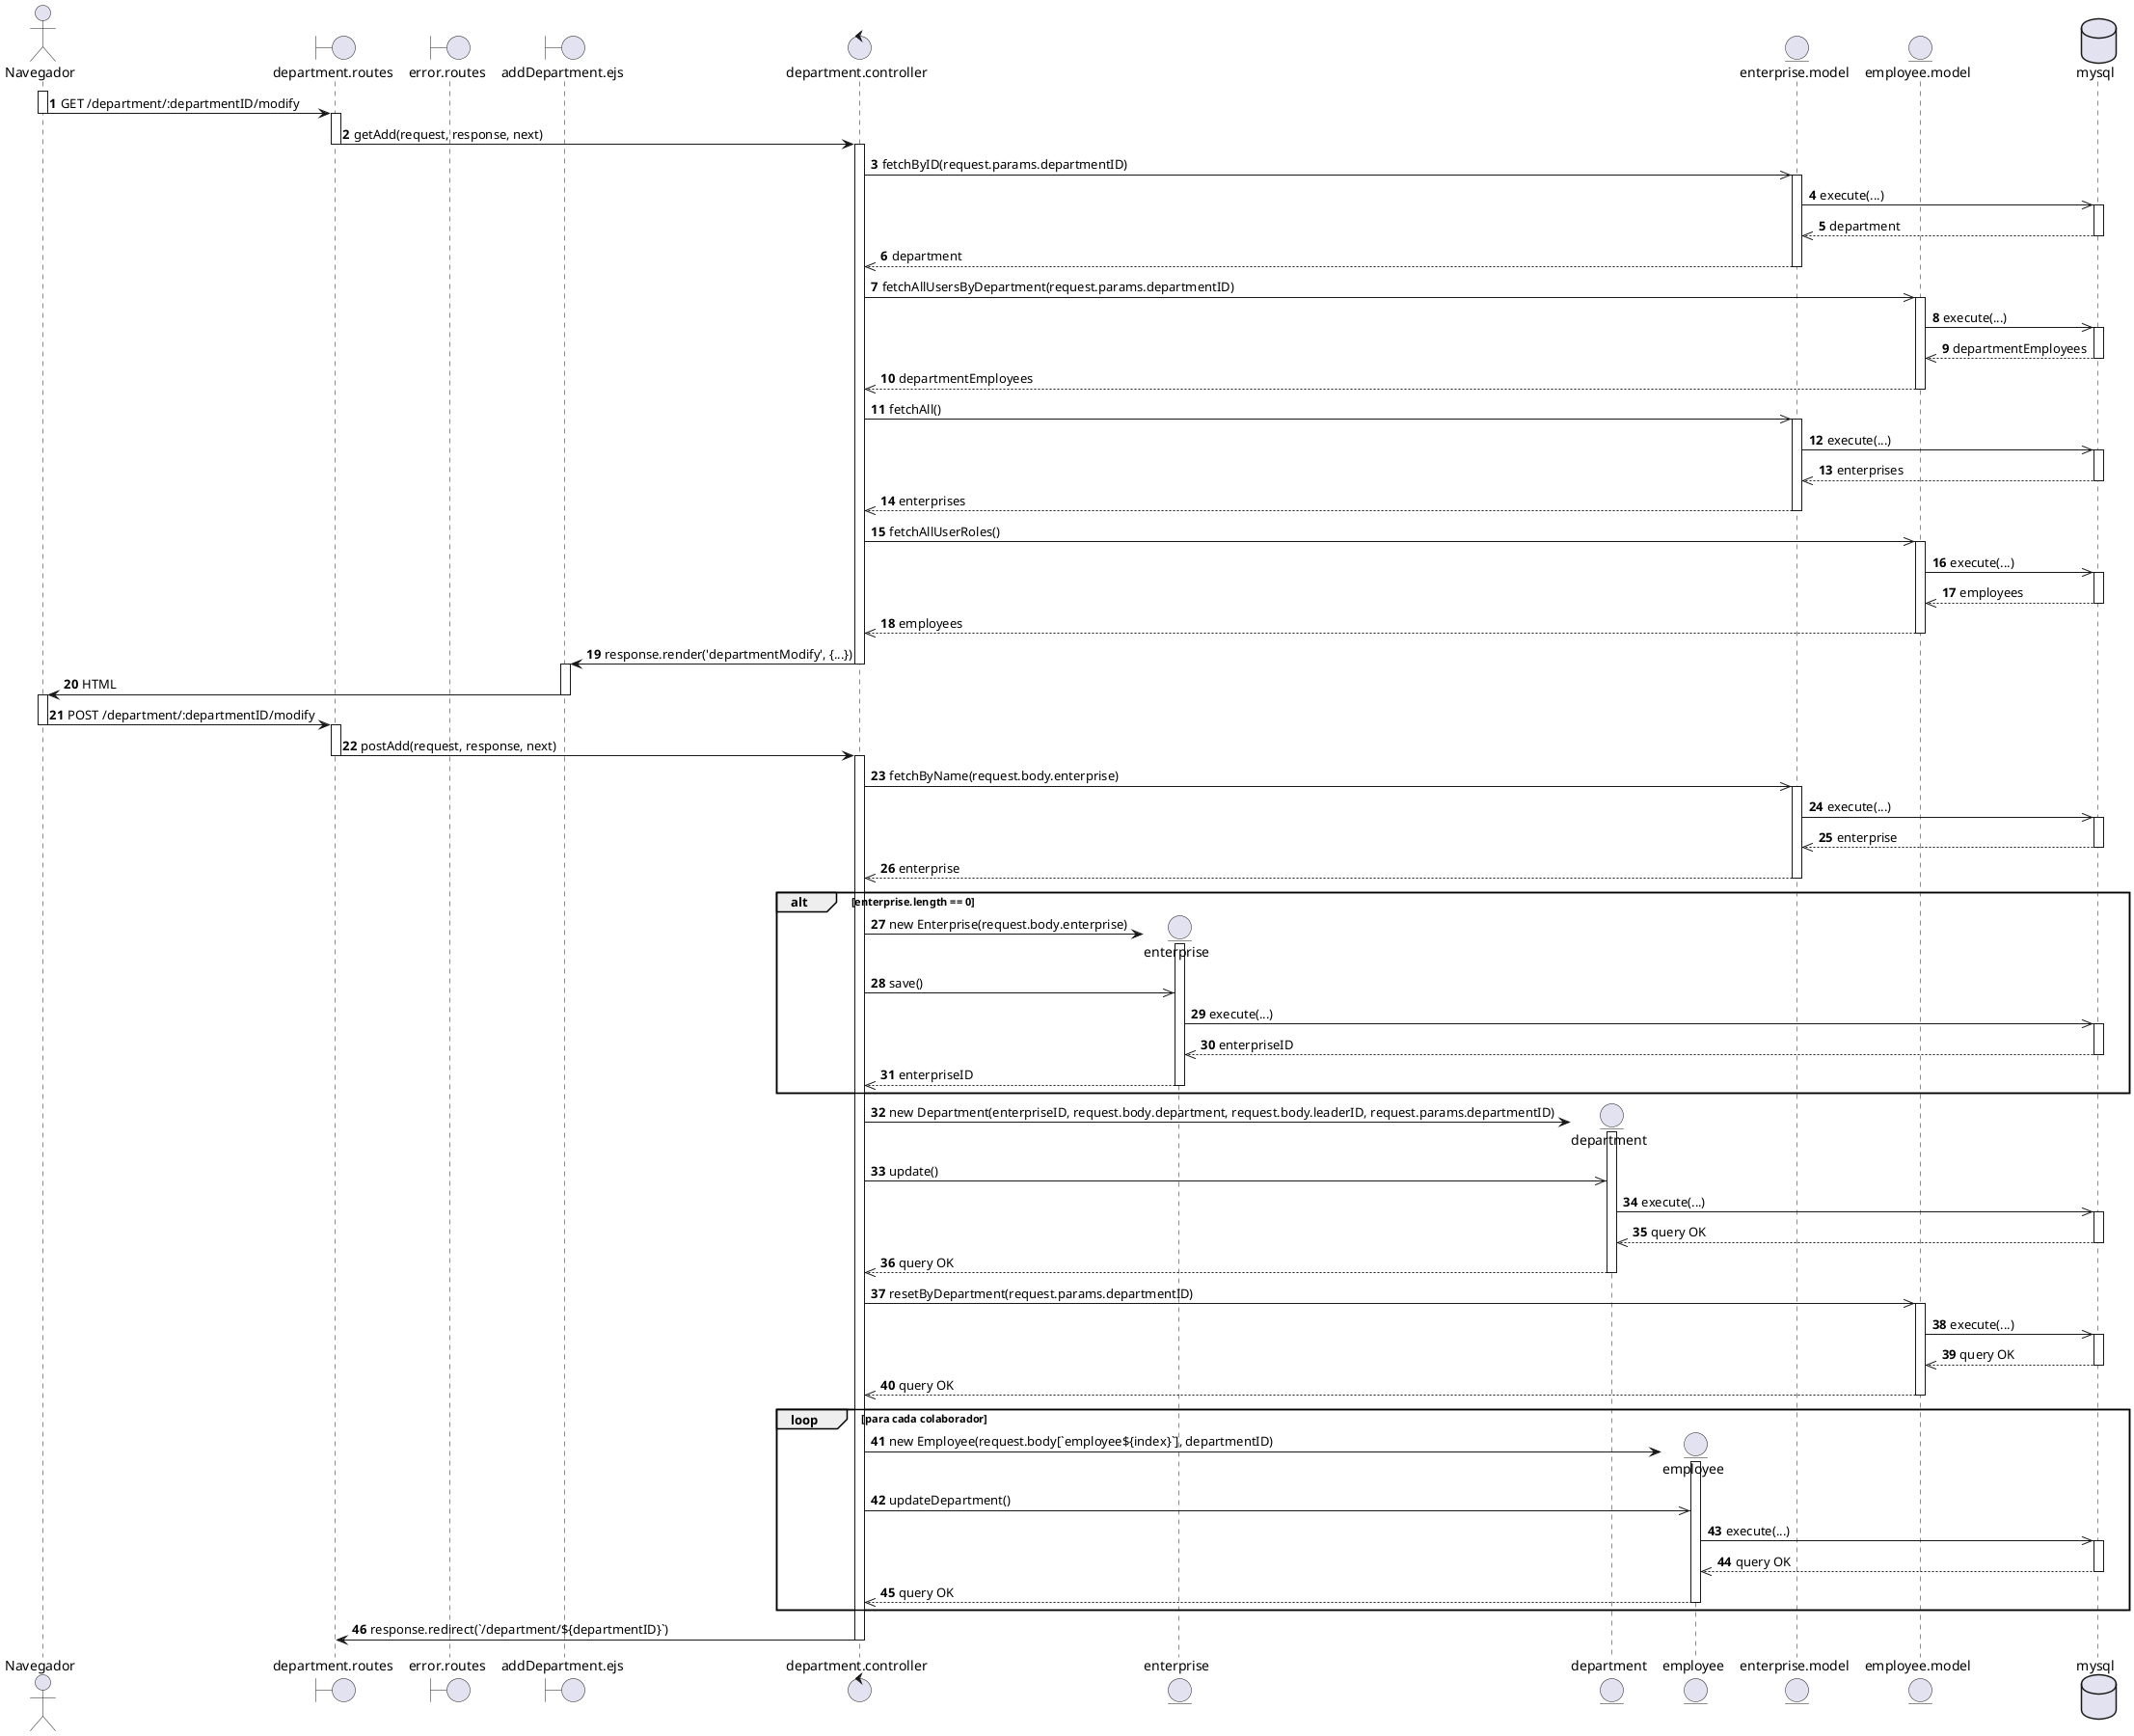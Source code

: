 @startuml
actor Navegador
boundary "department.routes" as Routes
boundary "error.routes" as Error
boundary "addDepartment.ejs" as Ejs
control "department.controller" as Controller
entity "enterprise" as Enterprise
entity "department" as Department
entity "employee" as Employee
entity "enterprise.model" as EnterpriseModel
entity "employee.model" as EmployeeModel
database "mysql" as MySQL

autonumber

activate Navegador
Navegador -> Routes : GET /department/:departmentID/modify
deactivate Navegador

activate Routes
Routes -> Controller : getAdd(request, response, next)
deactivate Routes

activate Controller

Controller ->> EnterpriseModel : fetchByID(request.params.departmentID)
activate EnterpriseModel
EnterpriseModel ->> MySQL : execute(...)
activate MySQL
MySQL -->> EnterpriseModel : department
deactivate MySQL
EnterpriseModel -->> Controller : department
deactivate EnterpriseModel

Controller ->> EmployeeModel : fetchAllUsersByDepartment(request.params.departmentID)
activate EmployeeModel
EmployeeModel ->> MySQL : execute(...)
activate MySQL
MySQL -->> EmployeeModel : departmentEmployees
deactivate MySQL
EmployeeModel -->> Controller : departmentEmployees
deactivate EmployeeModel

Controller ->> EnterpriseModel : fetchAll()
activate EnterpriseModel
EnterpriseModel ->> MySQL : execute(...)
activate MySQL
MySQL -->> EnterpriseModel : enterprises
deactivate MySQL
EnterpriseModel -->> Controller : enterprises
deactivate EnterpriseModel

Controller ->> EmployeeModel : fetchAllUserRoles()
activate EmployeeModel
EmployeeModel ->> MySQL : execute(...)
activate MySQL
MySQL -->> EmployeeModel : employees
deactivate MySQL
EmployeeModel -->> Controller : employees
deactivate EmployeeModel

Controller -> Ejs : response.render('departmentModify', {...})
deactivate Controller

activate Ejs
Ejs -> Navegador : HTML
deactivate Ejs

activate Navegador
Navegador -> Routes : POST /department/:departmentID/modify
deactivate Navegador

activate Routes
Routes -> Controller : postAdd(request, response, next)
deactivate Routes

activate Controller

Controller ->> EnterpriseModel : fetchByName(request.body.enterprise)
activate EnterpriseModel
EnterpriseModel ->> MySQL : execute(...)
activate MySQL
MySQL -->> EnterpriseModel : enterprise
deactivate MySQL
EnterpriseModel -->> Controller : enterprise
deactivate EnterpriseModel

alt enterprise.length == 0
    create Enterprise
    Controller -> Enterprise : new Enterprise(request.body.enterprise)
    activate Enterprise
    Controller ->> Enterprise : save()
    Enterprise ->> MySQL : execute(...)
    activate MySQL
    MySQL -->> Enterprise : enterpriseID
    deactivate MySQL
    Enterprise -->> Controller : enterpriseID
    deactivate Enterprise
end

create Department
Controller -> Department : new Department(enterpriseID, request.body.department, request.body.leaderID, request.params.departmentID)
activate Department
Controller ->> Department : update()
Department ->> MySQL : execute(...)
activate MySQL
MySQL -->> Department : query OK
deactivate MySQL
Department -->> Controller : query OK
deactivate Department

Controller ->> EmployeeModel : resetByDepartment(request.params.departmentID)
activate EmployeeModel
EmployeeModel ->> MySQL : execute(...)
activate MySQL
MySQL -->> EmployeeModel : query OK
deactivate MySQL
EmployeeModel -->> Controller : query OK
deactivate EmployeeModel

loop para cada colaborador
    create Employee
    Controller -> Employee : new Employee(request.body[`employee${index}`], departmentID)
    activate Employee
    Controller ->> Employee : updateDepartment()
    Employee ->> MySQL : execute(...)
    activate MySQL
    MySQL -->> Employee : query OK
    deactivate MySQL
    Employee -->> Controller : query OK
    deactivate Employee
end

Controller -> Routes : response.redirect(`/department/${departmentID}`)

deactivate Controller